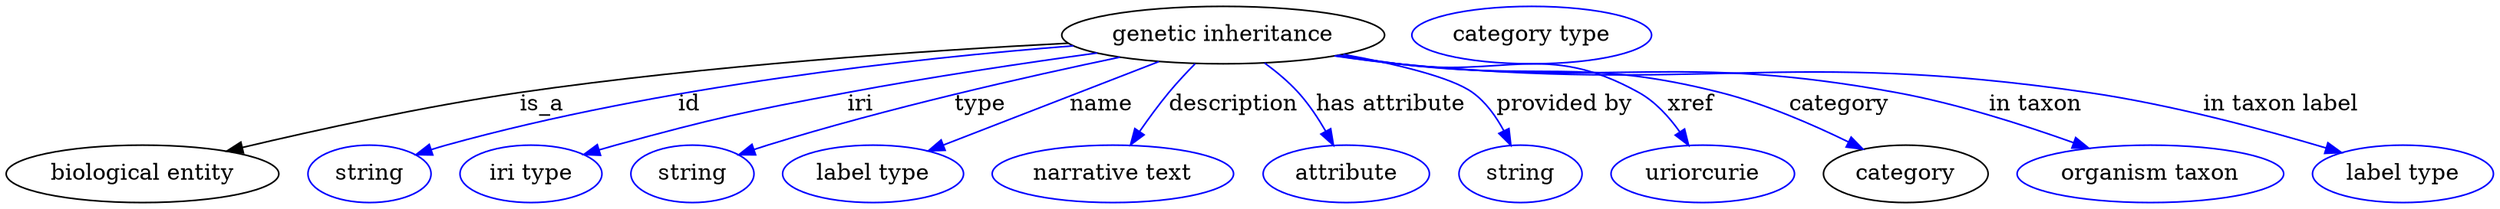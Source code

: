 digraph {
	graph [bb="0,0,1552.7,123"];
	node [label="\N"];
	"genetic inheritance"	[height=0.5,
		label="genetic inheritance",
		pos="759.14,105",
		width=2.7984];
	"biological entity"	[height=0.5,
		pos="85.142,18",
		width=2.3651];
	"genetic inheritance" -> "biological entity"	[label=is_a,
		lp="334.14,61.5",
		pos="e,137.52,32.191 662.39,99.907 573.17,95.275 437.23,86.049 320.14,69 260.99,60.387 194.42,45.748 147.28,34.53"];
	id	[color=blue,
		height=0.5,
		label=string,
		pos="226.14,18",
		width=1.0652];
	"genetic inheritance" -> id	[color=blue,
		label=id,
		lp="426.14,61.5",
		pos="e,255.13,29.99 665.58,98.229 566.8,90.443 407.26,73.023 274.14,36 271.03,35.135 267.84,34.172 264.64,33.155",
		style=solid];
	iri	[color=blue,
		height=0.5,
		label="iri type",
		pos="327.14,18",
		width=1.2277];
	"genetic inheritance" -> iri	[color=blue,
		label=iri,
		lp="533.14,61.5",
		pos="e,360.43,29.938 680.35,93.752 634.85,87.45 576.6,78.73 525.14,69 460.63,56.801 444.51,53.205 381.14,36 377.56,35.029 373.87,33.974 \
370.17,32.883",
		style=solid];
	type	[color=blue,
		height=0.5,
		label=string,
		pos="428.14,18",
		width=1.0652];
	"genetic inheritance" -> type	[color=blue,
		label=type,
		lp="607.14,61.5",
		pos="e,457.09,29.935 694.75,91.144 636.76,78.96 549.45,59.118 475.14,36 472.38,35.142 469.55,34.22 466.7,33.265",
		style=solid];
	name	[color=blue,
		height=0.5,
		label="label type",
		pos="541.14,18",
		width=1.5707];
	"genetic inheritance" -> name	[color=blue,
		label=name,
		lp="684.14,61.5",
		pos="e,575.49,32.394 719.16,88.41 681.2,73.608 624.26,51.41 585.06,36.123",
		style=solid];
	description	[color=blue,
		height=0.5,
		label="narrative text",
		pos="691.14,18",
		width=2.0943];
	"genetic inheritance" -> description	[color=blue,
		label=description,
		lp="764.64,61.5",
		pos="e,701.33,36.264 740.97,87.21 735.32,81.64 729.25,75.259 724.14,69 718.03,61.506 712,52.858 706.8,44.883",
		style=solid];
	"has attribute"	[color=blue,
		height=0.5,
		label=attribute,
		pos="836.14,18",
		width=1.4443];
	"genetic inheritance" -> "has attribute"	[color=blue,
		label="has attribute",
		lp="863.14,61.5",
		pos="e,827.75,35.806 784.42,87.367 791.58,81.994 799.07,75.684 805.14,69 811.73,61.751 817.73,52.916 822.66,44.701",
		style=solid];
	"provided by"	[color=blue,
		height=0.5,
		label=string,
		pos="944.14,18",
		width=1.0652];
	"genetic inheritance" -> "provided by"	[color=blue,
		label="provided by",
		lp="970.64,61.5",
		pos="e,938.11,35.857 833.79,92.846 866.7,86.79 900.9,78.58 914.14,69 922.45,62.987 928.89,53.899 933.63,45.113",
		style=solid];
	xref	[color=blue,
		height=0.5,
		label=uriorcurie,
		pos="1058.1,18",
		width=1.5887];
	"genetic inheritance" -> xref	[color=blue,
		label=xref,
		lp="1049.6,61.5",
		pos="e,1049,35.836 831.21,92.401 843.52,90.523 856.19,88.653 868.14,87 934.22,77.859 958.67,101.1 1017.1,69 1027.7,63.209 1036.6,53.502 \
1043.4,44.173",
		style=solid];
	category	[height=0.5,
		pos="1185.1,18",
		width=1.4263];
	"genetic inheritance" -> category	[color=blue,
		label=category,
		lp="1143.6,61.5",
		pos="e,1158.1,33.455 830.29,92.222 842.88,90.333 855.88,88.506 868.14,87 956.72,76.118 981.6,90.804 1068.1,69 1096.3,61.917 1126.3,48.954 \
1148.9,38.002",
		style=solid];
	"in taxon"	[color=blue,
		height=0.5,
		label="organism taxon",
		pos="1338.1,18",
		width=2.3109];
	"genetic inheritance" -> "in taxon"	[color=blue,
		label="in taxon",
		lp="1266.1,61.5",
		pos="e,1299.6,34.067 829.37,92.023 842.24,90.12 855.57,88.341 868.14,87 1005.8,72.315 1043,93.957 1179.1,69 1217.2,62.034 1258.8,48.729 \
1289.9,37.595",
		style=solid];
	"in taxon label"	[color=blue,
		height=0.5,
		label="label type",
		pos="1496.1,18",
		width=1.5707];
	"genetic inheritance" -> "in taxon label"	[color=blue,
		label="in taxon label",
		lp="1419.6,61.5",
		pos="e,1457.7,31.284 828.77,91.942 841.82,90.023 855.37,88.258 868.14,87 1058.9,68.198 1109.4,96.561 1299.1,69 1350.8,61.495 1408.6,45.962 \
1448.1,34.189",
		style=solid];
	"named thing_category"	[color=blue,
		height=0.5,
		label="category type",
		pos="952.14,105",
		width=2.0762];
}

